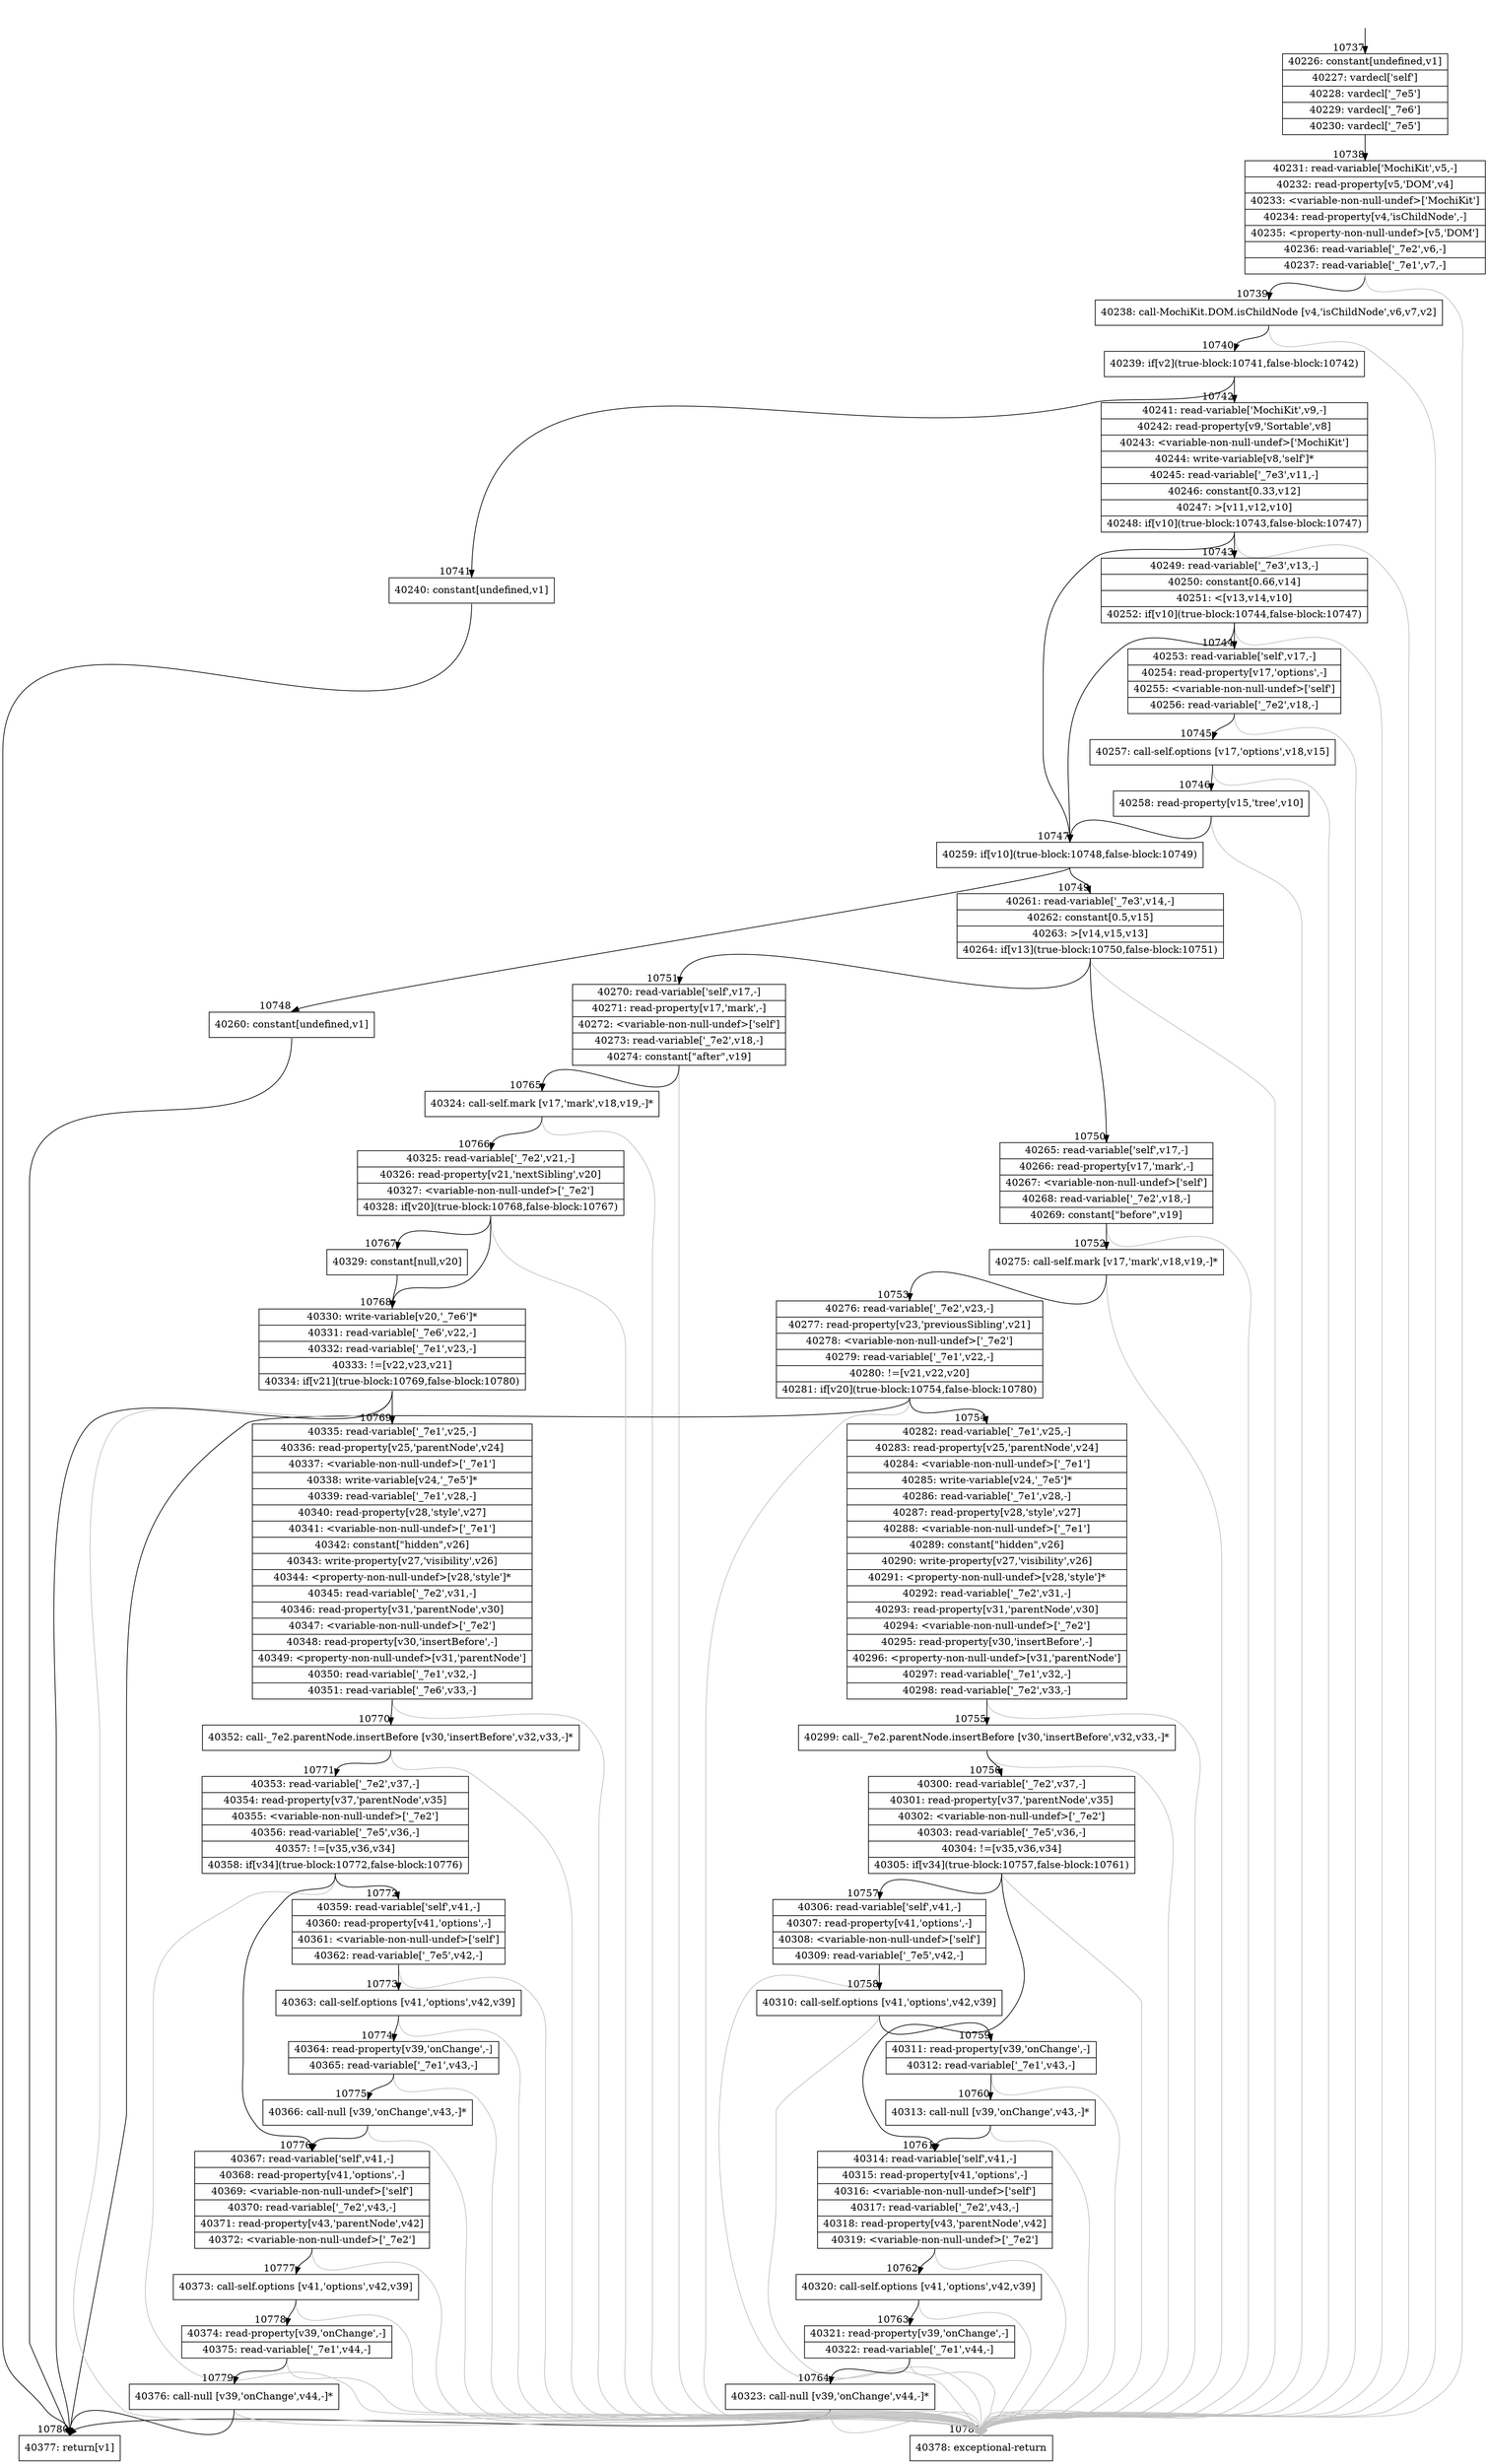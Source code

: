 digraph {
rankdir="TD"
BB_entry763[shape=none,label=""];
BB_entry763 -> BB10737 [tailport=s, headport=n, headlabel="    10737"]
BB10737 [shape=record label="{40226: constant[undefined,v1]|40227: vardecl['self']|40228: vardecl['_7e5']|40229: vardecl['_7e6']|40230: vardecl['_7e5']}" ] 
BB10737 -> BB10738 [tailport=s, headport=n, headlabel="      10738"]
BB10738 [shape=record label="{40231: read-variable['MochiKit',v5,-]|40232: read-property[v5,'DOM',v4]|40233: \<variable-non-null-undef\>['MochiKit']|40234: read-property[v4,'isChildNode',-]|40235: \<property-non-null-undef\>[v5,'DOM']|40236: read-variable['_7e2',v6,-]|40237: read-variable['_7e1',v7,-]}" ] 
BB10738 -> BB10739 [tailport=s, headport=n, headlabel="      10739"]
BB10738 -> BB10781 [tailport=s, headport=n, color=gray, headlabel="      10781"]
BB10739 [shape=record label="{40238: call-MochiKit.DOM.isChildNode [v4,'isChildNode',v6,v7,v2]}" ] 
BB10739 -> BB10740 [tailport=s, headport=n, headlabel="      10740"]
BB10739 -> BB10781 [tailport=s, headport=n, color=gray]
BB10740 [shape=record label="{40239: if[v2](true-block:10741,false-block:10742)}" ] 
BB10740 -> BB10741 [tailport=s, headport=n, headlabel="      10741"]
BB10740 -> BB10742 [tailport=s, headport=n, headlabel="      10742"]
BB10741 [shape=record label="{40240: constant[undefined,v1]}" ] 
BB10741 -> BB10780 [tailport=s, headport=n, headlabel="      10780"]
BB10742 [shape=record label="{40241: read-variable['MochiKit',v9,-]|40242: read-property[v9,'Sortable',v8]|40243: \<variable-non-null-undef\>['MochiKit']|40244: write-variable[v8,'self']*|40245: read-variable['_7e3',v11,-]|40246: constant[0.33,v12]|40247: \>[v11,v12,v10]|40248: if[v10](true-block:10743,false-block:10747)}" ] 
BB10742 -> BB10747 [tailport=s, headport=n, headlabel="      10747"]
BB10742 -> BB10743 [tailport=s, headport=n, headlabel="      10743"]
BB10742 -> BB10781 [tailport=s, headport=n, color=gray]
BB10743 [shape=record label="{40249: read-variable['_7e3',v13,-]|40250: constant[0.66,v14]|40251: \<[v13,v14,v10]|40252: if[v10](true-block:10744,false-block:10747)}" ] 
BB10743 -> BB10747 [tailport=s, headport=n]
BB10743 -> BB10744 [tailport=s, headport=n, headlabel="      10744"]
BB10743 -> BB10781 [tailport=s, headport=n, color=gray]
BB10744 [shape=record label="{40253: read-variable['self',v17,-]|40254: read-property[v17,'options',-]|40255: \<variable-non-null-undef\>['self']|40256: read-variable['_7e2',v18,-]}" ] 
BB10744 -> BB10745 [tailport=s, headport=n, headlabel="      10745"]
BB10744 -> BB10781 [tailport=s, headport=n, color=gray]
BB10745 [shape=record label="{40257: call-self.options [v17,'options',v18,v15]}" ] 
BB10745 -> BB10746 [tailport=s, headport=n, headlabel="      10746"]
BB10745 -> BB10781 [tailport=s, headport=n, color=gray]
BB10746 [shape=record label="{40258: read-property[v15,'tree',v10]}" ] 
BB10746 -> BB10747 [tailport=s, headport=n]
BB10746 -> BB10781 [tailport=s, headport=n, color=gray]
BB10747 [shape=record label="{40259: if[v10](true-block:10748,false-block:10749)}" ] 
BB10747 -> BB10748 [tailport=s, headport=n, headlabel="      10748"]
BB10747 -> BB10749 [tailport=s, headport=n, headlabel="      10749"]
BB10748 [shape=record label="{40260: constant[undefined,v1]}" ] 
BB10748 -> BB10780 [tailport=s, headport=n]
BB10749 [shape=record label="{40261: read-variable['_7e3',v14,-]|40262: constant[0.5,v15]|40263: \>[v14,v15,v13]|40264: if[v13](true-block:10750,false-block:10751)}" ] 
BB10749 -> BB10750 [tailport=s, headport=n, headlabel="      10750"]
BB10749 -> BB10751 [tailport=s, headport=n, headlabel="      10751"]
BB10749 -> BB10781 [tailport=s, headport=n, color=gray]
BB10750 [shape=record label="{40265: read-variable['self',v17,-]|40266: read-property[v17,'mark',-]|40267: \<variable-non-null-undef\>['self']|40268: read-variable['_7e2',v18,-]|40269: constant[\"before\",v19]}" ] 
BB10750 -> BB10752 [tailport=s, headport=n, headlabel="      10752"]
BB10750 -> BB10781 [tailport=s, headport=n, color=gray]
BB10751 [shape=record label="{40270: read-variable['self',v17,-]|40271: read-property[v17,'mark',-]|40272: \<variable-non-null-undef\>['self']|40273: read-variable['_7e2',v18,-]|40274: constant[\"after\",v19]}" ] 
BB10751 -> BB10765 [tailport=s, headport=n, headlabel="      10765"]
BB10751 -> BB10781 [tailport=s, headport=n, color=gray]
BB10752 [shape=record label="{40275: call-self.mark [v17,'mark',v18,v19,-]*}" ] 
BB10752 -> BB10753 [tailport=s, headport=n, headlabel="      10753"]
BB10752 -> BB10781 [tailport=s, headport=n, color=gray]
BB10753 [shape=record label="{40276: read-variable['_7e2',v23,-]|40277: read-property[v23,'previousSibling',v21]|40278: \<variable-non-null-undef\>['_7e2']|40279: read-variable['_7e1',v22,-]|40280: !=[v21,v22,v20]|40281: if[v20](true-block:10754,false-block:10780)}" ] 
BB10753 -> BB10754 [tailport=s, headport=n, headlabel="      10754"]
BB10753 -> BB10780 [tailport=s, headport=n]
BB10753 -> BB10781 [tailport=s, headport=n, color=gray]
BB10754 [shape=record label="{40282: read-variable['_7e1',v25,-]|40283: read-property[v25,'parentNode',v24]|40284: \<variable-non-null-undef\>['_7e1']|40285: write-variable[v24,'_7e5']*|40286: read-variable['_7e1',v28,-]|40287: read-property[v28,'style',v27]|40288: \<variable-non-null-undef\>['_7e1']|40289: constant[\"hidden\",v26]|40290: write-property[v27,'visibility',v26]|40291: \<property-non-null-undef\>[v28,'style']*|40292: read-variable['_7e2',v31,-]|40293: read-property[v31,'parentNode',v30]|40294: \<variable-non-null-undef\>['_7e2']|40295: read-property[v30,'insertBefore',-]|40296: \<property-non-null-undef\>[v31,'parentNode']|40297: read-variable['_7e1',v32,-]|40298: read-variable['_7e2',v33,-]}" ] 
BB10754 -> BB10755 [tailport=s, headport=n, headlabel="      10755"]
BB10754 -> BB10781 [tailport=s, headport=n, color=gray]
BB10755 [shape=record label="{40299: call-_7e2.parentNode.insertBefore [v30,'insertBefore',v32,v33,-]*}" ] 
BB10755 -> BB10756 [tailport=s, headport=n, headlabel="      10756"]
BB10755 -> BB10781 [tailport=s, headport=n, color=gray]
BB10756 [shape=record label="{40300: read-variable['_7e2',v37,-]|40301: read-property[v37,'parentNode',v35]|40302: \<variable-non-null-undef\>['_7e2']|40303: read-variable['_7e5',v36,-]|40304: !=[v35,v36,v34]|40305: if[v34](true-block:10757,false-block:10761)}" ] 
BB10756 -> BB10757 [tailport=s, headport=n, headlabel="      10757"]
BB10756 -> BB10761 [tailport=s, headport=n, headlabel="      10761"]
BB10756 -> BB10781 [tailport=s, headport=n, color=gray]
BB10757 [shape=record label="{40306: read-variable['self',v41,-]|40307: read-property[v41,'options',-]|40308: \<variable-non-null-undef\>['self']|40309: read-variable['_7e5',v42,-]}" ] 
BB10757 -> BB10758 [tailport=s, headport=n, headlabel="      10758"]
BB10757 -> BB10781 [tailport=s, headport=n, color=gray]
BB10758 [shape=record label="{40310: call-self.options [v41,'options',v42,v39]}" ] 
BB10758 -> BB10759 [tailport=s, headport=n, headlabel="      10759"]
BB10758 -> BB10781 [tailport=s, headport=n, color=gray]
BB10759 [shape=record label="{40311: read-property[v39,'onChange',-]|40312: read-variable['_7e1',v43,-]}" ] 
BB10759 -> BB10760 [tailport=s, headport=n, headlabel="      10760"]
BB10759 -> BB10781 [tailport=s, headport=n, color=gray]
BB10760 [shape=record label="{40313: call-null [v39,'onChange',v43,-]*}" ] 
BB10760 -> BB10761 [tailport=s, headport=n]
BB10760 -> BB10781 [tailport=s, headport=n, color=gray]
BB10761 [shape=record label="{40314: read-variable['self',v41,-]|40315: read-property[v41,'options',-]|40316: \<variable-non-null-undef\>['self']|40317: read-variable['_7e2',v43,-]|40318: read-property[v43,'parentNode',v42]|40319: \<variable-non-null-undef\>['_7e2']}" ] 
BB10761 -> BB10762 [tailport=s, headport=n, headlabel="      10762"]
BB10761 -> BB10781 [tailport=s, headport=n, color=gray]
BB10762 [shape=record label="{40320: call-self.options [v41,'options',v42,v39]}" ] 
BB10762 -> BB10763 [tailport=s, headport=n, headlabel="      10763"]
BB10762 -> BB10781 [tailport=s, headport=n, color=gray]
BB10763 [shape=record label="{40321: read-property[v39,'onChange',-]|40322: read-variable['_7e1',v44,-]}" ] 
BB10763 -> BB10764 [tailport=s, headport=n, headlabel="      10764"]
BB10763 -> BB10781 [tailport=s, headport=n, color=gray]
BB10764 [shape=record label="{40323: call-null [v39,'onChange',v44,-]*}" ] 
BB10764 -> BB10780 [tailport=s, headport=n]
BB10764 -> BB10781 [tailport=s, headport=n, color=gray]
BB10765 [shape=record label="{40324: call-self.mark [v17,'mark',v18,v19,-]*}" ] 
BB10765 -> BB10766 [tailport=s, headport=n, headlabel="      10766"]
BB10765 -> BB10781 [tailport=s, headport=n, color=gray]
BB10766 [shape=record label="{40325: read-variable['_7e2',v21,-]|40326: read-property[v21,'nextSibling',v20]|40327: \<variable-non-null-undef\>['_7e2']|40328: if[v20](true-block:10768,false-block:10767)}" ] 
BB10766 -> BB10768 [tailport=s, headport=n, headlabel="      10768"]
BB10766 -> BB10767 [tailport=s, headport=n, headlabel="      10767"]
BB10766 -> BB10781 [tailport=s, headport=n, color=gray]
BB10767 [shape=record label="{40329: constant[null,v20]}" ] 
BB10767 -> BB10768 [tailport=s, headport=n]
BB10768 [shape=record label="{40330: write-variable[v20,'_7e6']*|40331: read-variable['_7e6',v22,-]|40332: read-variable['_7e1',v23,-]|40333: !=[v22,v23,v21]|40334: if[v21](true-block:10769,false-block:10780)}" ] 
BB10768 -> BB10769 [tailport=s, headport=n, headlabel="      10769"]
BB10768 -> BB10780 [tailport=s, headport=n]
BB10768 -> BB10781 [tailport=s, headport=n, color=gray]
BB10769 [shape=record label="{40335: read-variable['_7e1',v25,-]|40336: read-property[v25,'parentNode',v24]|40337: \<variable-non-null-undef\>['_7e1']|40338: write-variable[v24,'_7e5']*|40339: read-variable['_7e1',v28,-]|40340: read-property[v28,'style',v27]|40341: \<variable-non-null-undef\>['_7e1']|40342: constant[\"hidden\",v26]|40343: write-property[v27,'visibility',v26]|40344: \<property-non-null-undef\>[v28,'style']*|40345: read-variable['_7e2',v31,-]|40346: read-property[v31,'parentNode',v30]|40347: \<variable-non-null-undef\>['_7e2']|40348: read-property[v30,'insertBefore',-]|40349: \<property-non-null-undef\>[v31,'parentNode']|40350: read-variable['_7e1',v32,-]|40351: read-variable['_7e6',v33,-]}" ] 
BB10769 -> BB10770 [tailport=s, headport=n, headlabel="      10770"]
BB10769 -> BB10781 [tailport=s, headport=n, color=gray]
BB10770 [shape=record label="{40352: call-_7e2.parentNode.insertBefore [v30,'insertBefore',v32,v33,-]*}" ] 
BB10770 -> BB10771 [tailport=s, headport=n, headlabel="      10771"]
BB10770 -> BB10781 [tailport=s, headport=n, color=gray]
BB10771 [shape=record label="{40353: read-variable['_7e2',v37,-]|40354: read-property[v37,'parentNode',v35]|40355: \<variable-non-null-undef\>['_7e2']|40356: read-variable['_7e5',v36,-]|40357: !=[v35,v36,v34]|40358: if[v34](true-block:10772,false-block:10776)}" ] 
BB10771 -> BB10772 [tailport=s, headport=n, headlabel="      10772"]
BB10771 -> BB10776 [tailport=s, headport=n, headlabel="      10776"]
BB10771 -> BB10781 [tailport=s, headport=n, color=gray]
BB10772 [shape=record label="{40359: read-variable['self',v41,-]|40360: read-property[v41,'options',-]|40361: \<variable-non-null-undef\>['self']|40362: read-variable['_7e5',v42,-]}" ] 
BB10772 -> BB10773 [tailport=s, headport=n, headlabel="      10773"]
BB10772 -> BB10781 [tailport=s, headport=n, color=gray]
BB10773 [shape=record label="{40363: call-self.options [v41,'options',v42,v39]}" ] 
BB10773 -> BB10774 [tailport=s, headport=n, headlabel="      10774"]
BB10773 -> BB10781 [tailport=s, headport=n, color=gray]
BB10774 [shape=record label="{40364: read-property[v39,'onChange',-]|40365: read-variable['_7e1',v43,-]}" ] 
BB10774 -> BB10775 [tailport=s, headport=n, headlabel="      10775"]
BB10774 -> BB10781 [tailport=s, headport=n, color=gray]
BB10775 [shape=record label="{40366: call-null [v39,'onChange',v43,-]*}" ] 
BB10775 -> BB10776 [tailport=s, headport=n]
BB10775 -> BB10781 [tailport=s, headport=n, color=gray]
BB10776 [shape=record label="{40367: read-variable['self',v41,-]|40368: read-property[v41,'options',-]|40369: \<variable-non-null-undef\>['self']|40370: read-variable['_7e2',v43,-]|40371: read-property[v43,'parentNode',v42]|40372: \<variable-non-null-undef\>['_7e2']}" ] 
BB10776 -> BB10777 [tailport=s, headport=n, headlabel="      10777"]
BB10776 -> BB10781 [tailport=s, headport=n, color=gray]
BB10777 [shape=record label="{40373: call-self.options [v41,'options',v42,v39]}" ] 
BB10777 -> BB10778 [tailport=s, headport=n, headlabel="      10778"]
BB10777 -> BB10781 [tailport=s, headport=n, color=gray]
BB10778 [shape=record label="{40374: read-property[v39,'onChange',-]|40375: read-variable['_7e1',v44,-]}" ] 
BB10778 -> BB10779 [tailport=s, headport=n, headlabel="      10779"]
BB10778 -> BB10781 [tailport=s, headport=n, color=gray]
BB10779 [shape=record label="{40376: call-null [v39,'onChange',v44,-]*}" ] 
BB10779 -> BB10780 [tailport=s, headport=n]
BB10779 -> BB10781 [tailport=s, headport=n, color=gray]
BB10780 [shape=record label="{40377: return[v1]}" ] 
BB10781 [shape=record label="{40378: exceptional-return}" ] 
//#$~ 7547
}
